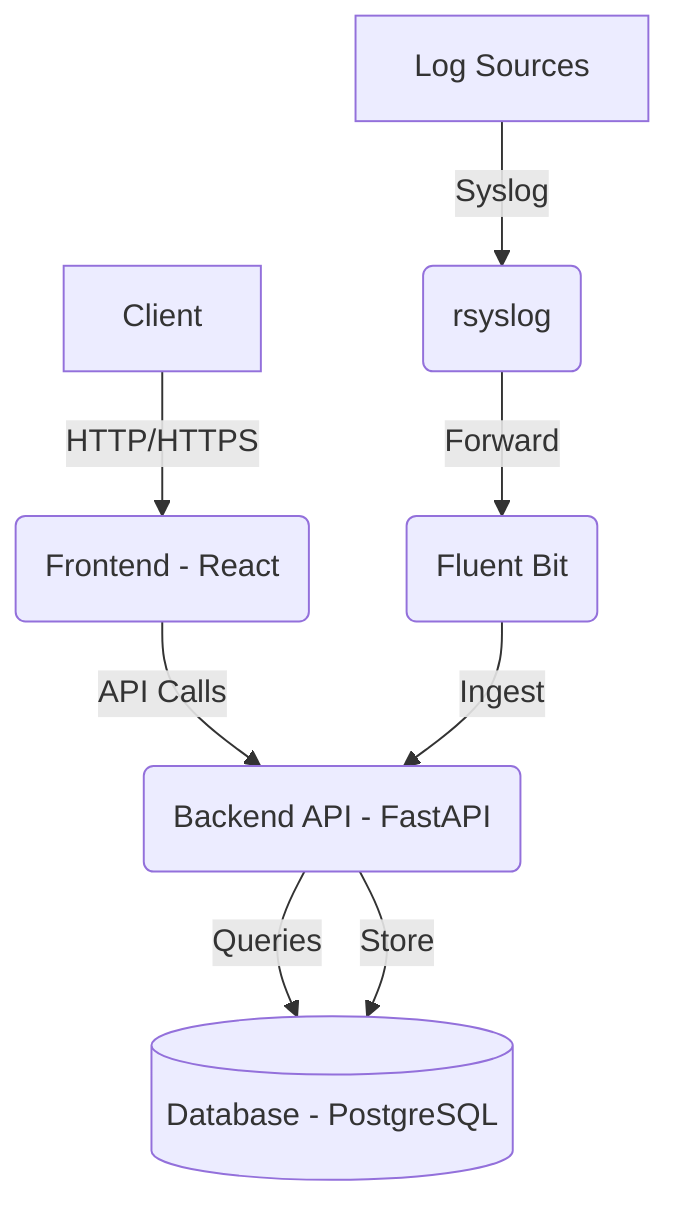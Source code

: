 graph TD
    A[Client] -->|HTTP/HTTPS| B(Frontend - React)
    B -->|API Calls| C(Backend API - FastAPI)
    C -->|Queries| D[(Database - PostgreSQL)]
    E[Log Sources] -->|Syslog| F(rsyslog)
    F -->|Forward| G(Fluent Bit)
    G -->|Ingest| C
    C -->|Store| D
